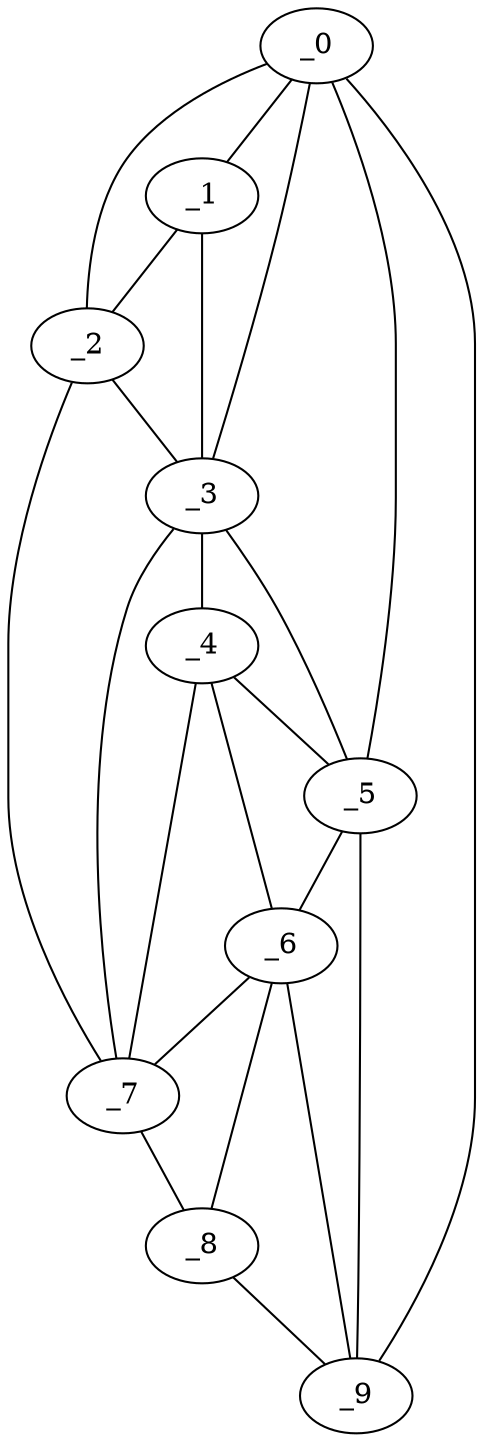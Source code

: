 graph "obj38__330.gxl" {
	_0	 [x=13,
		y=75];
	_1	 [x=23,
		y=71];
	_0 -- _1	 [valence=2];
	_2	 [x=31,
		y=56];
	_0 -- _2	 [valence=1];
	_3	 [x=80,
		y=63];
	_0 -- _3	 [valence=2];
	_5	 [x=105,
		y=61];
	_0 -- _5	 [valence=2];
	_9	 [x=126,
		y=58];
	_0 -- _9	 [valence=1];
	_1 -- _2	 [valence=1];
	_1 -- _3	 [valence=2];
	_2 -- _3	 [valence=2];
	_7	 [x=111,
		y=42];
	_2 -- _7	 [valence=1];
	_4	 [x=99,
		y=55];
	_3 -- _4	 [valence=1];
	_3 -- _5	 [valence=2];
	_3 -- _7	 [valence=1];
	_4 -- _5	 [valence=2];
	_6	 [x=107,
		y=52];
	_4 -- _6	 [valence=2];
	_4 -- _7	 [valence=1];
	_5 -- _6	 [valence=1];
	_5 -- _9	 [valence=2];
	_6 -- _7	 [valence=2];
	_8	 [x=123,
		y=48];
	_6 -- _8	 [valence=2];
	_6 -- _9	 [valence=2];
	_7 -- _8	 [valence=1];
	_8 -- _9	 [valence=1];
}
